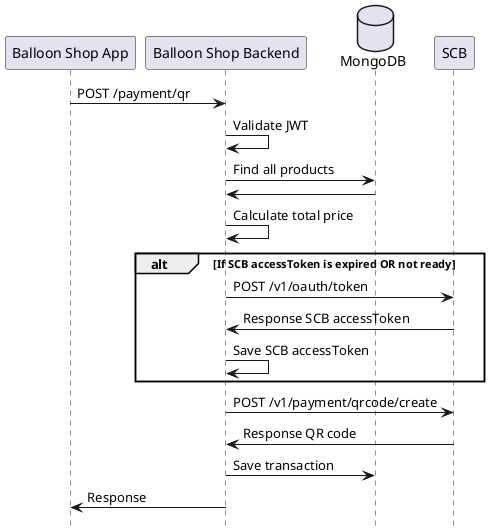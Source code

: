 @startuml generate_payment_qr_code
hide footbox
participant "Balloon Shop App" as app
participant "Balloon Shop Backend" as backend
database "MongoDB" as db
participant "SCB" as scb

app -> backend: POST /payment/qr
backend -> backend: Validate JWT
backend -> db: Find all products
db -> backend:
backend -> backend: Calculate total price
alt If SCB accessToken is expired OR not ready
backend -> scb: POST /v1/oauth/token
scb -> backend: Response SCB accessToken
backend -> backend: Save SCB accessToken
end
backend -> scb: POST /v1/payment/qrcode/create
scb -> backend: Response QR code
backend -> db: Save transaction
backend -> app: Response

@enduml